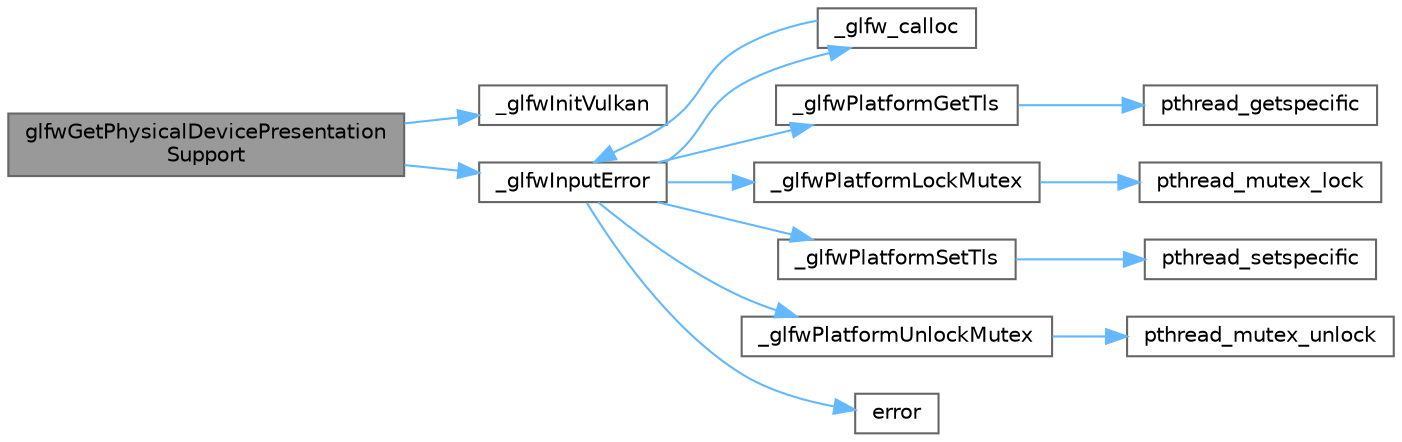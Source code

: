 digraph "glfwGetPhysicalDevicePresentationSupport"
{
 // LATEX_PDF_SIZE
  bgcolor="transparent";
  edge [fontname=Helvetica,fontsize=10,labelfontname=Helvetica,labelfontsize=10];
  node [fontname=Helvetica,fontsize=10,shape=box,height=0.2,width=0.4];
  rankdir="LR";
  Node1 [id="Node000001",label="glfwGetPhysicalDevicePresentation\lSupport",height=0.2,width=0.4,color="gray40", fillcolor="grey60", style="filled", fontcolor="black",tooltip=" "];
  Node1 -> Node2 [id="edge27_Node000001_Node000002",color="steelblue1",style="solid",tooltip=" "];
  Node2 [id="Node000002",label="_glfwInitVulkan",height=0.2,width=0.4,color="grey40", fillcolor="white", style="filled",URL="$_classes_2lib_2external_2glfw_2src_2vulkan_8c.html#a3e82e6d9f82e3052943978e803bccef5",tooltip=" "];
  Node1 -> Node3 [id="edge28_Node000001_Node000003",color="steelblue1",style="solid",tooltip=" "];
  Node3 [id="Node000003",label="_glfwInputError",height=0.2,width=0.4,color="grey40", fillcolor="white", style="filled",URL="$_classes_2lib_2external_2glfw_2src_2init_8c.html#a3287b282ec57a4a89127ae51f49f10f5",tooltip=" "];
  Node3 -> Node4 [id="edge29_Node000003_Node000004",color="steelblue1",style="solid",tooltip=" "];
  Node4 [id="Node000004",label="_glfw_calloc",height=0.2,width=0.4,color="grey40", fillcolor="white", style="filled",URL="$_classes_2lib_2external_2glfw_2src_2init_8c.html#a88a6e01ef5c1245a6d2a5e62b02e5678",tooltip=" "];
  Node4 -> Node3 [id="edge30_Node000004_Node000003",color="steelblue1",style="solid",tooltip=" "];
  Node3 -> Node5 [id="edge31_Node000003_Node000005",color="steelblue1",style="solid",tooltip=" "];
  Node5 [id="Node000005",label="_glfwPlatformGetTls",height=0.2,width=0.4,color="grey40", fillcolor="white", style="filled",URL="$_old_2_classes_2lib_2raylib_2src_2external_2glfw_2src_2win32__thread_8c.html#a7d2f6e8ecd2e06f2e86d9446d642bd00",tooltip=" "];
  Node5 -> Node6 [id="edge32_Node000005_Node000006",color="steelblue1",style="solid",tooltip=" "];
  Node6 [id="Node000006",label="pthread_getspecific",height=0.2,width=0.4,color="grey40", fillcolor="white", style="filled",URL="$_classes_2lib_2pthread_8h.html#a118837985ccd3a829c518928ec32c1ac",tooltip=" "];
  Node3 -> Node7 [id="edge33_Node000003_Node000007",color="steelblue1",style="solid",tooltip=" "];
  Node7 [id="Node000007",label="_glfwPlatformLockMutex",height=0.2,width=0.4,color="grey40", fillcolor="white", style="filled",URL="$_old_2_classes_2lib_2raylib_2src_2external_2glfw_2src_2win32__thread_8c.html#a2677e4d211fbe9b2dc96d16e91c98930",tooltip=" "];
  Node7 -> Node8 [id="edge34_Node000007_Node000008",color="steelblue1",style="solid",tooltip=" "];
  Node8 [id="Node000008",label="pthread_mutex_lock",height=0.2,width=0.4,color="grey40", fillcolor="white", style="filled",URL="$_classes_2lib_2pthread_8h.html#a4ca880f3d1afbb33cea07c60934cc49a",tooltip=" "];
  Node3 -> Node9 [id="edge35_Node000003_Node000009",color="steelblue1",style="solid",tooltip=" "];
  Node9 [id="Node000009",label="_glfwPlatformSetTls",height=0.2,width=0.4,color="grey40", fillcolor="white", style="filled",URL="$_old_2_classes_2lib_2raylib_2src_2external_2glfw_2src_2win32__thread_8c.html#a302f48b6d4dba6b3579449d8a43cfae7",tooltip=" "];
  Node9 -> Node10 [id="edge36_Node000009_Node000010",color="steelblue1",style="solid",tooltip=" "];
  Node10 [id="Node000010",label="pthread_setspecific",height=0.2,width=0.4,color="grey40", fillcolor="white", style="filled",URL="$_classes_2lib_2pthread_8h.html#a828266e605ec695f7a5b3096b486e70e",tooltip=" "];
  Node3 -> Node11 [id="edge37_Node000003_Node000011",color="steelblue1",style="solid",tooltip=" "];
  Node11 [id="Node000011",label="_glfwPlatformUnlockMutex",height=0.2,width=0.4,color="grey40", fillcolor="white", style="filled",URL="$_old_2_classes_2lib_2raylib_2src_2external_2glfw_2src_2win32__thread_8c.html#a8b7744446237b1c292ba8a0b9d5e7f90",tooltip=" "];
  Node11 -> Node12 [id="edge38_Node000011_Node000012",color="steelblue1",style="solid",tooltip=" "];
  Node12 [id="Node000012",label="pthread_mutex_unlock",height=0.2,width=0.4,color="grey40", fillcolor="white", style="filled",URL="$_classes_2lib_2pthread_8h.html#a7e057138b5fb17da713695ebb25732e1",tooltip=" "];
  Node3 -> Node13 [id="edge39_Node000003_Node000013",color="steelblue1",style="solid",tooltip=" "];
  Node13 [id="Node000013",label="error",height=0.2,width=0.4,color="grey40", fillcolor="white", style="filled",URL="$_classes_2lib_2glm_2test_2core_2core__func__integer__bit__count_8cpp.html#ab34dedbf30a51859090cbab92fa60edb",tooltip=" "];
}
